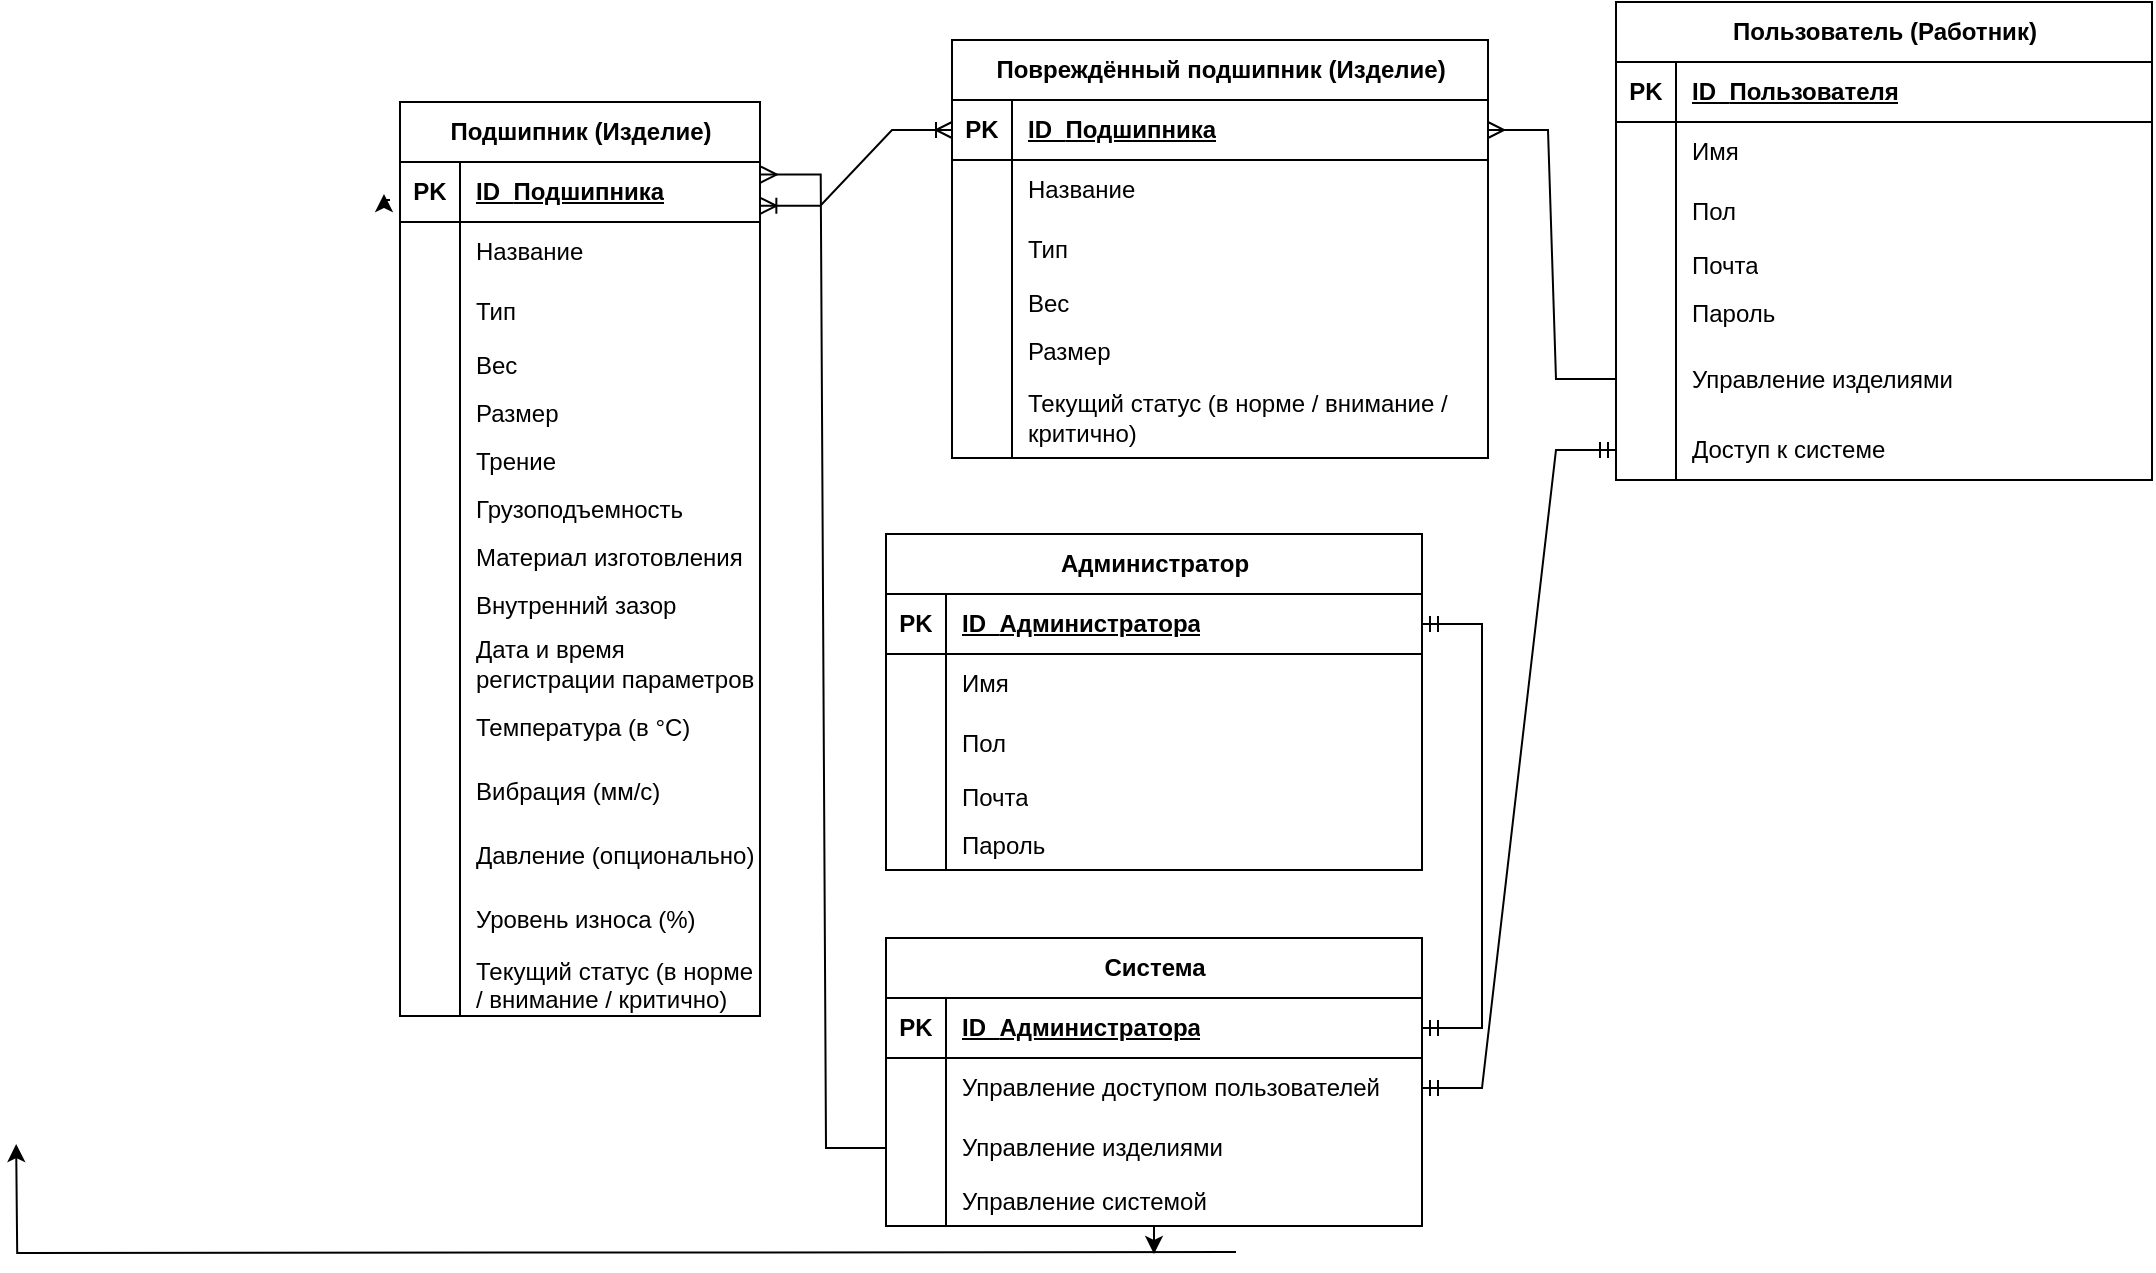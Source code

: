 <mxfile version="27.1.4">
  <diagram name="Страница — 1" id="sjX6we8WSBwKFclhdS3Y">
    <mxGraphModel dx="1782" dy="758" grid="0" gridSize="10" guides="1" tooltips="1" connect="1" arrows="1" fold="1" page="0" pageScale="1" pageWidth="827" pageHeight="1169" background="light-dark(#FFFFFF,#FFFFFF)" math="0" shadow="0">
      <root>
        <mxCell id="0" />
        <mxCell id="1" parent="0" />
        <mxCell id="w76kFxIlt3MSEbVu-9mh-78" value="&lt;span&gt;Подшипник&amp;nbsp;(Изделие)&lt;/span&gt;" style="shape=table;startSize=30;container=1;collapsible=1;childLayout=tableLayout;fixedRows=1;rowLines=0;fontStyle=1;align=center;resizeLast=1;html=1;fillColor=none;fontColor=light-dark(#000000,#000000);labelBorderColor=none;textShadow=0;strokeColor=light-dark(#000000,#000000);swimlaneFillColor=none;strokeWidth=1;swimlaneLine=1;" parent="1" vertex="1">
          <mxGeometry x="-2" y="78" width="180" height="457" as="geometry" />
        </mxCell>
        <mxCell id="w76kFxIlt3MSEbVu-9mh-79" value="" style="shape=tableRow;horizontal=0;startSize=0;swimlaneHead=0;swimlaneBody=0;fillColor=none;collapsible=0;dropTarget=0;points=[[0,0.5],[1,0.5]];portConstraint=eastwest;top=0;left=0;right=0;bottom=1;strokeColor=light-dark(#000000,#000000);" parent="w76kFxIlt3MSEbVu-9mh-78" vertex="1">
          <mxGeometry y="30" width="180" height="30" as="geometry" />
        </mxCell>
        <mxCell id="w76kFxIlt3MSEbVu-9mh-80" value="PK" style="shape=partialRectangle;connectable=0;fillColor=none;top=0;left=0;bottom=0;right=0;fontStyle=1;overflow=hidden;whiteSpace=wrap;html=1;fontColor=light-dark(#000000,#000000);" parent="w76kFxIlt3MSEbVu-9mh-79" vertex="1">
          <mxGeometry width="30" height="30" as="geometry">
            <mxRectangle width="30" height="30" as="alternateBounds" />
          </mxGeometry>
        </mxCell>
        <mxCell id="w76kFxIlt3MSEbVu-9mh-81" value="&lt;font style=&quot;&quot;&gt;&lt;font style=&quot;color: light-dark(rgb(0, 0, 0), rgb(0, 0, 0));&quot;&gt;ID_&lt;/font&gt;&lt;span style=&quot;text-align: center; text-wrap-mode: nowrap;&quot;&gt;&lt;font style=&quot;color: light-dark(rgb(0, 0, 0), rgb(0, 0, 0));&quot;&gt;Подшипника&lt;/font&gt;&lt;/span&gt;&lt;/font&gt;" style="shape=partialRectangle;connectable=0;fillColor=none;top=0;left=0;bottom=0;right=0;align=left;spacingLeft=6;fontStyle=5;overflow=hidden;whiteSpace=wrap;html=1;" parent="w76kFxIlt3MSEbVu-9mh-79" vertex="1">
          <mxGeometry x="30" width="150" height="30" as="geometry">
            <mxRectangle width="150" height="30" as="alternateBounds" />
          </mxGeometry>
        </mxCell>
        <mxCell id="w76kFxIlt3MSEbVu-9mh-82" value="" style="shape=tableRow;horizontal=0;startSize=0;swimlaneHead=0;swimlaneBody=0;fillColor=none;collapsible=0;dropTarget=0;points=[[0,0.5],[1,0.5]];portConstraint=eastwest;top=0;left=0;right=0;bottom=0;" parent="w76kFxIlt3MSEbVu-9mh-78" vertex="1">
          <mxGeometry y="60" width="180" height="30" as="geometry" />
        </mxCell>
        <mxCell id="w76kFxIlt3MSEbVu-9mh-83" value="" style="shape=partialRectangle;connectable=0;fillColor=none;top=0;left=0;bottom=0;right=0;editable=1;overflow=hidden;whiteSpace=wrap;html=1;" parent="w76kFxIlt3MSEbVu-9mh-82" vertex="1">
          <mxGeometry width="30" height="30" as="geometry">
            <mxRectangle width="30" height="30" as="alternateBounds" />
          </mxGeometry>
        </mxCell>
        <mxCell id="w76kFxIlt3MSEbVu-9mh-84" value="&lt;font style=&quot;color: light-dark(rgb(0, 0, 0), rgb(0, 0, 0));&quot;&gt;Название&lt;/font&gt;" style="shape=partialRectangle;connectable=0;fillColor=none;top=0;left=0;bottom=0;right=0;align=left;spacingLeft=6;overflow=hidden;whiteSpace=wrap;html=1;strokeColor=light-dark(#000000,#000000);" parent="w76kFxIlt3MSEbVu-9mh-82" vertex="1">
          <mxGeometry x="30" width="150" height="30" as="geometry">
            <mxRectangle width="150" height="30" as="alternateBounds" />
          </mxGeometry>
        </mxCell>
        <mxCell id="w76kFxIlt3MSEbVu-9mh-85" value="" style="shape=tableRow;horizontal=0;startSize=0;swimlaneHead=0;swimlaneBody=0;fillColor=none;collapsible=0;dropTarget=0;points=[[0,0.5],[1,0.5]];portConstraint=eastwest;top=0;left=0;right=0;bottom=0;" parent="w76kFxIlt3MSEbVu-9mh-78" vertex="1">
          <mxGeometry y="90" width="180" height="30" as="geometry" />
        </mxCell>
        <mxCell id="w76kFxIlt3MSEbVu-9mh-86" value="" style="shape=partialRectangle;connectable=0;fillColor=none;top=0;left=0;bottom=0;right=0;editable=1;overflow=hidden;whiteSpace=wrap;html=1;" parent="w76kFxIlt3MSEbVu-9mh-85" vertex="1">
          <mxGeometry width="30" height="30" as="geometry">
            <mxRectangle width="30" height="30" as="alternateBounds" />
          </mxGeometry>
        </mxCell>
        <mxCell id="w76kFxIlt3MSEbVu-9mh-87" value="&lt;font style=&quot;color: light-dark(rgb(0, 0, 0), rgb(0, 0, 0));&quot;&gt;Тип&lt;/font&gt;" style="shape=partialRectangle;connectable=0;fillColor=none;top=0;left=0;bottom=0;right=0;align=left;spacingLeft=6;overflow=hidden;whiteSpace=wrap;html=1;strokeColor=light-dark(#000000,#000000);" parent="w76kFxIlt3MSEbVu-9mh-85" vertex="1">
          <mxGeometry x="30" width="150" height="30" as="geometry">
            <mxRectangle width="150" height="30" as="alternateBounds" />
          </mxGeometry>
        </mxCell>
        <mxCell id="w76kFxIlt3MSEbVu-9mh-88" value="" style="shape=tableRow;horizontal=0;startSize=0;swimlaneHead=0;swimlaneBody=0;fillColor=none;collapsible=0;dropTarget=0;points=[[0,0.5],[1,0.5]];portConstraint=eastwest;top=0;left=0;right=0;bottom=0;" parent="w76kFxIlt3MSEbVu-9mh-78" vertex="1">
          <mxGeometry y="120" width="180" height="24" as="geometry" />
        </mxCell>
        <mxCell id="w76kFxIlt3MSEbVu-9mh-89" value="" style="shape=partialRectangle;connectable=0;fillColor=none;top=0;left=0;bottom=0;right=0;editable=1;overflow=hidden;whiteSpace=wrap;html=1;" parent="w76kFxIlt3MSEbVu-9mh-88" vertex="1">
          <mxGeometry width="30" height="24" as="geometry">
            <mxRectangle width="30" height="24" as="alternateBounds" />
          </mxGeometry>
        </mxCell>
        <mxCell id="w76kFxIlt3MSEbVu-9mh-90" value="&lt;font style=&quot;color: light-dark(rgb(0, 0, 0), rgb(0, 0, 0));&quot;&gt;Вес&lt;/font&gt;" style="shape=partialRectangle;connectable=0;fillColor=none;top=0;left=0;bottom=0;right=0;align=left;spacingLeft=6;overflow=hidden;whiteSpace=wrap;html=1;strokeColor=light-dark(#000000,#000000);" parent="w76kFxIlt3MSEbVu-9mh-88" vertex="1">
          <mxGeometry x="30" width="150" height="24" as="geometry">
            <mxRectangle width="150" height="24" as="alternateBounds" />
          </mxGeometry>
        </mxCell>
        <mxCell id="w76kFxIlt3MSEbVu-9mh-110" value="" style="shape=tableRow;horizontal=0;startSize=0;swimlaneHead=0;swimlaneBody=0;fillColor=none;collapsible=0;dropTarget=0;points=[[0,0.5],[1,0.5]];portConstraint=eastwest;top=0;left=0;right=0;bottom=0;" parent="w76kFxIlt3MSEbVu-9mh-78" vertex="1">
          <mxGeometry y="144" width="180" height="24" as="geometry" />
        </mxCell>
        <mxCell id="w76kFxIlt3MSEbVu-9mh-111" value="" style="shape=partialRectangle;connectable=0;fillColor=none;top=0;left=0;bottom=0;right=0;editable=1;overflow=hidden;whiteSpace=wrap;html=1;" parent="w76kFxIlt3MSEbVu-9mh-110" vertex="1">
          <mxGeometry width="30" height="24" as="geometry">
            <mxRectangle width="30" height="24" as="alternateBounds" />
          </mxGeometry>
        </mxCell>
        <mxCell id="w76kFxIlt3MSEbVu-9mh-112" value="&lt;font style=&quot;color: light-dark(rgb(0, 0, 0), rgb(0, 0, 0));&quot;&gt;Размер&amp;nbsp;&lt;/font&gt;" style="shape=partialRectangle;connectable=0;fillColor=none;top=0;left=0;bottom=0;right=0;align=left;spacingLeft=6;overflow=hidden;whiteSpace=wrap;html=1;strokeColor=light-dark(#000000,#000000);" parent="w76kFxIlt3MSEbVu-9mh-110" vertex="1">
          <mxGeometry x="30" width="150" height="24" as="geometry">
            <mxRectangle width="150" height="24" as="alternateBounds" />
          </mxGeometry>
        </mxCell>
        <mxCell id="w76kFxIlt3MSEbVu-9mh-113" value="" style="shape=tableRow;horizontal=0;startSize=0;swimlaneHead=0;swimlaneBody=0;fillColor=none;collapsible=0;dropTarget=0;points=[[0,0.5],[1,0.5]];portConstraint=eastwest;top=0;left=0;right=0;bottom=0;" parent="w76kFxIlt3MSEbVu-9mh-78" vertex="1">
          <mxGeometry y="168" width="180" height="24" as="geometry" />
        </mxCell>
        <mxCell id="w76kFxIlt3MSEbVu-9mh-114" value="" style="shape=partialRectangle;connectable=0;fillColor=none;top=0;left=0;bottom=0;right=0;editable=1;overflow=hidden;whiteSpace=wrap;html=1;" parent="w76kFxIlt3MSEbVu-9mh-113" vertex="1">
          <mxGeometry width="30" height="24" as="geometry">
            <mxRectangle width="30" height="24" as="alternateBounds" />
          </mxGeometry>
        </mxCell>
        <mxCell id="w76kFxIlt3MSEbVu-9mh-115" value="&lt;font style=&quot;color: light-dark(rgb(0, 0, 0), rgb(0, 0, 0));&quot;&gt;Трение&lt;/font&gt;" style="shape=partialRectangle;connectable=0;fillColor=none;top=0;left=0;bottom=0;right=0;align=left;spacingLeft=6;overflow=hidden;whiteSpace=wrap;html=1;strokeColor=light-dark(#000000,#000000);" parent="w76kFxIlt3MSEbVu-9mh-113" vertex="1">
          <mxGeometry x="30" width="150" height="24" as="geometry">
            <mxRectangle width="150" height="24" as="alternateBounds" />
          </mxGeometry>
        </mxCell>
        <mxCell id="w76kFxIlt3MSEbVu-9mh-116" value="" style="shape=tableRow;horizontal=0;startSize=0;swimlaneHead=0;swimlaneBody=0;fillColor=none;collapsible=0;dropTarget=0;points=[[0,0.5],[1,0.5]];portConstraint=eastwest;top=0;left=0;right=0;bottom=0;" parent="w76kFxIlt3MSEbVu-9mh-78" vertex="1">
          <mxGeometry y="192" width="180" height="24" as="geometry" />
        </mxCell>
        <mxCell id="w76kFxIlt3MSEbVu-9mh-117" value="" style="shape=partialRectangle;connectable=0;fillColor=none;top=0;left=0;bottom=0;right=0;editable=1;overflow=hidden;whiteSpace=wrap;html=1;" parent="w76kFxIlt3MSEbVu-9mh-116" vertex="1">
          <mxGeometry width="30" height="24" as="geometry">
            <mxRectangle width="30" height="24" as="alternateBounds" />
          </mxGeometry>
        </mxCell>
        <mxCell id="w76kFxIlt3MSEbVu-9mh-118" value="&lt;font style=&quot;color: light-dark(rgb(0, 0, 0), rgb(0, 0, 0));&quot;&gt;Грузоподъемность&lt;/font&gt;" style="shape=partialRectangle;connectable=0;fillColor=none;top=0;left=0;bottom=0;right=0;align=left;spacingLeft=6;overflow=hidden;whiteSpace=wrap;html=1;strokeColor=light-dark(#000000,#000000);" parent="w76kFxIlt3MSEbVu-9mh-116" vertex="1">
          <mxGeometry x="30" width="150" height="24" as="geometry">
            <mxRectangle width="150" height="24" as="alternateBounds" />
          </mxGeometry>
        </mxCell>
        <mxCell id="w76kFxIlt3MSEbVu-9mh-119" value="" style="shape=tableRow;horizontal=0;startSize=0;swimlaneHead=0;swimlaneBody=0;fillColor=none;collapsible=0;dropTarget=0;points=[[0,0.5],[1,0.5]];portConstraint=eastwest;top=0;left=0;right=0;bottom=0;" parent="w76kFxIlt3MSEbVu-9mh-78" vertex="1">
          <mxGeometry y="216" width="180" height="24" as="geometry" />
        </mxCell>
        <mxCell id="w76kFxIlt3MSEbVu-9mh-120" value="" style="shape=partialRectangle;connectable=0;fillColor=none;top=0;left=0;bottom=0;right=0;editable=1;overflow=hidden;whiteSpace=wrap;html=1;" parent="w76kFxIlt3MSEbVu-9mh-119" vertex="1">
          <mxGeometry width="30" height="24" as="geometry">
            <mxRectangle width="30" height="24" as="alternateBounds" />
          </mxGeometry>
        </mxCell>
        <mxCell id="w76kFxIlt3MSEbVu-9mh-121" value="&lt;font style=&quot;color: light-dark(rgb(0, 0, 0), rgb(0, 0, 0));&quot;&gt;Материал изготовления&lt;/font&gt;" style="shape=partialRectangle;connectable=0;fillColor=none;top=0;left=0;bottom=0;right=0;align=left;spacingLeft=6;overflow=hidden;whiteSpace=wrap;html=1;strokeColor=light-dark(#000000,#000000);" parent="w76kFxIlt3MSEbVu-9mh-119" vertex="1">
          <mxGeometry x="30" width="150" height="24" as="geometry">
            <mxRectangle width="150" height="24" as="alternateBounds" />
          </mxGeometry>
        </mxCell>
        <mxCell id="w76kFxIlt3MSEbVu-9mh-122" value="" style="shape=tableRow;horizontal=0;startSize=0;swimlaneHead=0;swimlaneBody=0;fillColor=none;collapsible=0;dropTarget=0;points=[[0,0.5],[1,0.5]];portConstraint=eastwest;top=0;left=0;right=0;bottom=0;" parent="w76kFxIlt3MSEbVu-9mh-78" vertex="1">
          <mxGeometry y="240" width="180" height="24" as="geometry" />
        </mxCell>
        <mxCell id="w76kFxIlt3MSEbVu-9mh-123" value="" style="shape=partialRectangle;connectable=0;fillColor=none;top=0;left=0;bottom=0;right=0;editable=1;overflow=hidden;whiteSpace=wrap;html=1;" parent="w76kFxIlt3MSEbVu-9mh-122" vertex="1">
          <mxGeometry width="30" height="24" as="geometry">
            <mxRectangle width="30" height="24" as="alternateBounds" />
          </mxGeometry>
        </mxCell>
        <mxCell id="w76kFxIlt3MSEbVu-9mh-124" value="&lt;font style=&quot;color: light-dark(rgb(0, 0, 0), rgb(0, 0, 0));&quot;&gt;Внутренний зазор&lt;/font&gt;" style="shape=partialRectangle;connectable=0;fillColor=none;top=0;left=0;bottom=0;right=0;align=left;spacingLeft=6;overflow=hidden;whiteSpace=wrap;html=1;strokeColor=light-dark(#000000,#000000);" parent="w76kFxIlt3MSEbVu-9mh-122" vertex="1">
          <mxGeometry x="30" width="150" height="24" as="geometry">
            <mxRectangle width="150" height="24" as="alternateBounds" />
          </mxGeometry>
        </mxCell>
        <mxCell id="w76kFxIlt3MSEbVu-9mh-153" value="" style="shape=tableRow;horizontal=0;startSize=0;swimlaneHead=0;swimlaneBody=0;fillColor=none;collapsible=0;dropTarget=0;points=[[0,0.5],[1,0.5]];portConstraint=eastwest;top=0;left=0;right=0;bottom=0;" parent="w76kFxIlt3MSEbVu-9mh-78" vertex="1">
          <mxGeometry y="264" width="180" height="33" as="geometry" />
        </mxCell>
        <mxCell id="w76kFxIlt3MSEbVu-9mh-154" value="" style="shape=partialRectangle;connectable=0;fillColor=none;top=0;left=0;bottom=0;right=0;editable=1;overflow=hidden;whiteSpace=wrap;html=1;" parent="w76kFxIlt3MSEbVu-9mh-153" vertex="1">
          <mxGeometry width="30" height="33" as="geometry">
            <mxRectangle width="30" height="33" as="alternateBounds" />
          </mxGeometry>
        </mxCell>
        <mxCell id="w76kFxIlt3MSEbVu-9mh-155" value="&lt;font style=&quot;color: light-dark(rgb(0, 0, 0), rgb(0, 0, 0));&quot;&gt;Дата и время регистрации параметров&lt;/font&gt;" style="shape=partialRectangle;connectable=0;fillColor=none;top=0;left=0;bottom=0;right=0;align=left;spacingLeft=6;overflow=hidden;whiteSpace=wrap;html=1;strokeColor=light-dark(#000000,#000000);" parent="w76kFxIlt3MSEbVu-9mh-153" vertex="1">
          <mxGeometry x="30" width="150" height="33" as="geometry">
            <mxRectangle width="150" height="33" as="alternateBounds" />
          </mxGeometry>
        </mxCell>
        <mxCell id="w76kFxIlt3MSEbVu-9mh-165" value="" style="shape=tableRow;horizontal=0;startSize=0;swimlaneHead=0;swimlaneBody=0;fillColor=none;collapsible=0;dropTarget=0;points=[[0,0.5],[1,0.5]];portConstraint=eastwest;top=0;left=0;right=0;bottom=0;" parent="w76kFxIlt3MSEbVu-9mh-78" vertex="1">
          <mxGeometry y="297" width="180" height="32" as="geometry" />
        </mxCell>
        <mxCell id="w76kFxIlt3MSEbVu-9mh-166" value="" style="shape=partialRectangle;connectable=0;fillColor=none;top=0;left=0;bottom=0;right=0;editable=1;overflow=hidden;whiteSpace=wrap;html=1;" parent="w76kFxIlt3MSEbVu-9mh-165" vertex="1">
          <mxGeometry width="30" height="32" as="geometry">
            <mxRectangle width="30" height="32" as="alternateBounds" />
          </mxGeometry>
        </mxCell>
        <mxCell id="w76kFxIlt3MSEbVu-9mh-167" value="&lt;font style=&quot;color: light-dark(rgb(0, 0, 0), rgb(0, 0, 0));&quot;&gt;Температура (в °C)&lt;/font&gt;" style="shape=partialRectangle;connectable=0;fillColor=none;top=0;left=0;bottom=0;right=0;align=left;spacingLeft=6;overflow=hidden;whiteSpace=wrap;html=1;strokeColor=light-dark(#000000,#000000);" parent="w76kFxIlt3MSEbVu-9mh-165" vertex="1">
          <mxGeometry x="30" width="150" height="32" as="geometry">
            <mxRectangle width="150" height="32" as="alternateBounds" />
          </mxGeometry>
        </mxCell>
        <mxCell id="w76kFxIlt3MSEbVu-9mh-202" value="" style="shape=tableRow;horizontal=0;startSize=0;swimlaneHead=0;swimlaneBody=0;fillColor=none;collapsible=0;dropTarget=0;points=[[0,0.5],[1,0.5]];portConstraint=eastwest;top=0;left=0;right=0;bottom=0;" parent="w76kFxIlt3MSEbVu-9mh-78" vertex="1">
          <mxGeometry y="329" width="180" height="32" as="geometry" />
        </mxCell>
        <mxCell id="w76kFxIlt3MSEbVu-9mh-203" value="" style="shape=partialRectangle;connectable=0;fillColor=none;top=0;left=0;bottom=0;right=0;editable=1;overflow=hidden;whiteSpace=wrap;html=1;" parent="w76kFxIlt3MSEbVu-9mh-202" vertex="1">
          <mxGeometry width="30" height="32" as="geometry">
            <mxRectangle width="30" height="32" as="alternateBounds" />
          </mxGeometry>
        </mxCell>
        <mxCell id="w76kFxIlt3MSEbVu-9mh-204" value="&lt;font style=&quot;color: light-dark(rgb(0, 0, 0), rgb(0, 0, 0));&quot;&gt;Вибрация (мм/с)&lt;/font&gt;" style="shape=partialRectangle;connectable=0;fillColor=none;top=0;left=0;bottom=0;right=0;align=left;spacingLeft=6;overflow=hidden;whiteSpace=wrap;html=1;strokeColor=light-dark(#000000,#000000);" parent="w76kFxIlt3MSEbVu-9mh-202" vertex="1">
          <mxGeometry x="30" width="150" height="32" as="geometry">
            <mxRectangle width="150" height="32" as="alternateBounds" />
          </mxGeometry>
        </mxCell>
        <mxCell id="w76kFxIlt3MSEbVu-9mh-205" value="" style="shape=tableRow;horizontal=0;startSize=0;swimlaneHead=0;swimlaneBody=0;fillColor=none;collapsible=0;dropTarget=0;points=[[0,0.5],[1,0.5]];portConstraint=eastwest;top=0;left=0;right=0;bottom=0;" parent="w76kFxIlt3MSEbVu-9mh-78" vertex="1">
          <mxGeometry y="361" width="180" height="32" as="geometry" />
        </mxCell>
        <mxCell id="w76kFxIlt3MSEbVu-9mh-206" value="" style="shape=partialRectangle;connectable=0;fillColor=none;top=0;left=0;bottom=0;right=0;editable=1;overflow=hidden;whiteSpace=wrap;html=1;" parent="w76kFxIlt3MSEbVu-9mh-205" vertex="1">
          <mxGeometry width="30" height="32" as="geometry">
            <mxRectangle width="30" height="32" as="alternateBounds" />
          </mxGeometry>
        </mxCell>
        <mxCell id="w76kFxIlt3MSEbVu-9mh-207" value="&lt;font style=&quot;color: light-dark(rgb(0, 0, 0), rgb(0, 0, 0));&quot;&gt;Давление (опционально)&lt;/font&gt;" style="shape=partialRectangle;connectable=0;fillColor=none;top=0;left=0;bottom=0;right=0;align=left;spacingLeft=6;overflow=hidden;whiteSpace=wrap;html=1;strokeColor=light-dark(#000000,#000000);" parent="w76kFxIlt3MSEbVu-9mh-205" vertex="1">
          <mxGeometry x="30" width="150" height="32" as="geometry">
            <mxRectangle width="150" height="32" as="alternateBounds" />
          </mxGeometry>
        </mxCell>
        <mxCell id="w76kFxIlt3MSEbVu-9mh-248" value="" style="shape=tableRow;horizontal=0;startSize=0;swimlaneHead=0;swimlaneBody=0;fillColor=none;collapsible=0;dropTarget=0;points=[[0,0.5],[1,0.5]];portConstraint=eastwest;top=0;left=0;right=0;bottom=0;" parent="w76kFxIlt3MSEbVu-9mh-78" vertex="1">
          <mxGeometry y="393" width="180" height="32" as="geometry" />
        </mxCell>
        <mxCell id="w76kFxIlt3MSEbVu-9mh-249" value="" style="shape=partialRectangle;connectable=0;fillColor=none;top=0;left=0;bottom=0;right=0;editable=1;overflow=hidden;whiteSpace=wrap;html=1;" parent="w76kFxIlt3MSEbVu-9mh-248" vertex="1">
          <mxGeometry width="30" height="32" as="geometry">
            <mxRectangle width="30" height="32" as="alternateBounds" />
          </mxGeometry>
        </mxCell>
        <mxCell id="w76kFxIlt3MSEbVu-9mh-250" value="&lt;font style=&quot;color: light-dark(rgb(0, 0, 0), rgb(0, 0, 0));&quot;&gt;Уровень износа (%)&lt;/font&gt;" style="shape=partialRectangle;connectable=0;fillColor=none;top=0;left=0;bottom=0;right=0;align=left;spacingLeft=6;overflow=hidden;whiteSpace=wrap;html=1;strokeColor=light-dark(#000000,#000000);" parent="w76kFxIlt3MSEbVu-9mh-248" vertex="1">
          <mxGeometry x="30" width="150" height="32" as="geometry">
            <mxRectangle width="150" height="32" as="alternateBounds" />
          </mxGeometry>
        </mxCell>
        <mxCell id="w76kFxIlt3MSEbVu-9mh-251" value="" style="shape=tableRow;horizontal=0;startSize=0;swimlaneHead=0;swimlaneBody=0;fillColor=none;collapsible=0;dropTarget=0;points=[[0,0.5],[1,0.5]];portConstraint=eastwest;top=0;left=0;right=0;bottom=0;" parent="w76kFxIlt3MSEbVu-9mh-78" vertex="1">
          <mxGeometry y="425" width="180" height="32" as="geometry" />
        </mxCell>
        <mxCell id="w76kFxIlt3MSEbVu-9mh-252" value="" style="shape=partialRectangle;connectable=0;fillColor=none;top=0;left=0;bottom=0;right=0;editable=1;overflow=hidden;whiteSpace=wrap;html=1;" parent="w76kFxIlt3MSEbVu-9mh-251" vertex="1">
          <mxGeometry width="30" height="32" as="geometry">
            <mxRectangle width="30" height="32" as="alternateBounds" />
          </mxGeometry>
        </mxCell>
        <mxCell id="w76kFxIlt3MSEbVu-9mh-253" value="&lt;font style=&quot;color: light-dark(rgb(0, 0, 0), rgb(0, 0, 0));&quot;&gt;Текущий статус (в норме / внимание / критично)&lt;/font&gt;" style="shape=partialRectangle;connectable=0;fillColor=none;top=0;left=0;bottom=0;right=0;align=left;spacingLeft=6;overflow=hidden;whiteSpace=wrap;html=1;strokeColor=light-dark(#000000,#000000);" parent="w76kFxIlt3MSEbVu-9mh-251" vertex="1">
          <mxGeometry x="30" width="150" height="32" as="geometry">
            <mxRectangle width="150" height="32" as="alternateBounds" />
          </mxGeometry>
        </mxCell>
        <mxCell id="w76kFxIlt3MSEbVu-9mh-125" value="&lt;span&gt;Повреждённый подшипник&amp;nbsp;(Изделие)&lt;/span&gt;" style="shape=table;startSize=30;container=1;collapsible=1;childLayout=tableLayout;fixedRows=1;rowLines=0;fontStyle=1;align=center;resizeLast=1;html=1;fillColor=none;fontColor=light-dark(#000000,#000000);labelBorderColor=none;textShadow=0;strokeColor=light-dark(#000000,#000000);swimlaneFillColor=none;" parent="1" vertex="1">
          <mxGeometry x="274" y="47" width="268" height="209" as="geometry" />
        </mxCell>
        <mxCell id="w76kFxIlt3MSEbVu-9mh-126" value="" style="shape=tableRow;horizontal=0;startSize=0;swimlaneHead=0;swimlaneBody=0;fillColor=none;collapsible=0;dropTarget=0;points=[[0,0.5],[1,0.5]];portConstraint=eastwest;top=0;left=0;right=0;bottom=1;strokeColor=light-dark(#000000,#000000);" parent="w76kFxIlt3MSEbVu-9mh-125" vertex="1">
          <mxGeometry y="30" width="268" height="30" as="geometry" />
        </mxCell>
        <mxCell id="w76kFxIlt3MSEbVu-9mh-127" value="PK" style="shape=partialRectangle;connectable=0;fillColor=none;top=0;left=0;bottom=0;right=0;fontStyle=1;overflow=hidden;whiteSpace=wrap;html=1;fontColor=light-dark(#000000,#000000);" parent="w76kFxIlt3MSEbVu-9mh-126" vertex="1">
          <mxGeometry width="30" height="30" as="geometry">
            <mxRectangle width="30" height="30" as="alternateBounds" />
          </mxGeometry>
        </mxCell>
        <mxCell id="w76kFxIlt3MSEbVu-9mh-128" value="&lt;font style=&quot;&quot;&gt;&lt;font style=&quot;color: light-dark(rgb(0, 0, 0), rgb(0, 0, 0));&quot;&gt;ID_&lt;/font&gt;&lt;span style=&quot;text-align: center; text-wrap-mode: nowrap;&quot;&gt;&lt;font style=&quot;color: light-dark(rgb(0, 0, 0), rgb(0, 0, 0));&quot;&gt;Подшипника&lt;/font&gt;&lt;/span&gt;&lt;/font&gt;" style="shape=partialRectangle;connectable=0;fillColor=none;top=0;left=0;bottom=0;right=0;align=left;spacingLeft=6;fontStyle=5;overflow=hidden;whiteSpace=wrap;html=1;" parent="w76kFxIlt3MSEbVu-9mh-126" vertex="1">
          <mxGeometry x="30" width="238" height="30" as="geometry">
            <mxRectangle width="238" height="30" as="alternateBounds" />
          </mxGeometry>
        </mxCell>
        <mxCell id="w76kFxIlt3MSEbVu-9mh-129" value="" style="shape=tableRow;horizontal=0;startSize=0;swimlaneHead=0;swimlaneBody=0;fillColor=none;collapsible=0;dropTarget=0;points=[[0,0.5],[1,0.5]];portConstraint=eastwest;top=0;left=0;right=0;bottom=0;" parent="w76kFxIlt3MSEbVu-9mh-125" vertex="1">
          <mxGeometry y="60" width="268" height="30" as="geometry" />
        </mxCell>
        <mxCell id="w76kFxIlt3MSEbVu-9mh-130" value="" style="shape=partialRectangle;connectable=0;fillColor=none;top=0;left=0;bottom=0;right=0;editable=1;overflow=hidden;whiteSpace=wrap;html=1;" parent="w76kFxIlt3MSEbVu-9mh-129" vertex="1">
          <mxGeometry width="30" height="30" as="geometry">
            <mxRectangle width="30" height="30" as="alternateBounds" />
          </mxGeometry>
        </mxCell>
        <mxCell id="w76kFxIlt3MSEbVu-9mh-131" value="&lt;font style=&quot;color: light-dark(rgb(0, 0, 0), rgb(0, 0, 0));&quot;&gt;Название&lt;/font&gt;" style="shape=partialRectangle;connectable=0;fillColor=none;top=0;left=0;bottom=0;right=0;align=left;spacingLeft=6;overflow=hidden;whiteSpace=wrap;html=1;strokeColor=light-dark(#000000,#000000);" parent="w76kFxIlt3MSEbVu-9mh-129" vertex="1">
          <mxGeometry x="30" width="238" height="30" as="geometry">
            <mxRectangle width="238" height="30" as="alternateBounds" />
          </mxGeometry>
        </mxCell>
        <mxCell id="w76kFxIlt3MSEbVu-9mh-132" value="" style="shape=tableRow;horizontal=0;startSize=0;swimlaneHead=0;swimlaneBody=0;fillColor=none;collapsible=0;dropTarget=0;points=[[0,0.5],[1,0.5]];portConstraint=eastwest;top=0;left=0;right=0;bottom=0;" parent="w76kFxIlt3MSEbVu-9mh-125" vertex="1">
          <mxGeometry y="90" width="268" height="30" as="geometry" />
        </mxCell>
        <mxCell id="w76kFxIlt3MSEbVu-9mh-133" value="" style="shape=partialRectangle;connectable=0;fillColor=none;top=0;left=0;bottom=0;right=0;editable=1;overflow=hidden;whiteSpace=wrap;html=1;" parent="w76kFxIlt3MSEbVu-9mh-132" vertex="1">
          <mxGeometry width="30" height="30" as="geometry">
            <mxRectangle width="30" height="30" as="alternateBounds" />
          </mxGeometry>
        </mxCell>
        <mxCell id="w76kFxIlt3MSEbVu-9mh-134" value="&lt;font style=&quot;color: light-dark(rgb(0, 0, 0), rgb(0, 0, 0));&quot;&gt;Тип&lt;/font&gt;" style="shape=partialRectangle;connectable=0;fillColor=none;top=0;left=0;bottom=0;right=0;align=left;spacingLeft=6;overflow=hidden;whiteSpace=wrap;html=1;strokeColor=light-dark(#000000,#000000);" parent="w76kFxIlt3MSEbVu-9mh-132" vertex="1">
          <mxGeometry x="30" width="238" height="30" as="geometry">
            <mxRectangle width="238" height="30" as="alternateBounds" />
          </mxGeometry>
        </mxCell>
        <mxCell id="w76kFxIlt3MSEbVu-9mh-135" value="" style="shape=tableRow;horizontal=0;startSize=0;swimlaneHead=0;swimlaneBody=0;fillColor=none;collapsible=0;dropTarget=0;points=[[0,0.5],[1,0.5]];portConstraint=eastwest;top=0;left=0;right=0;bottom=0;" parent="w76kFxIlt3MSEbVu-9mh-125" vertex="1">
          <mxGeometry y="120" width="268" height="24" as="geometry" />
        </mxCell>
        <mxCell id="w76kFxIlt3MSEbVu-9mh-136" value="" style="shape=partialRectangle;connectable=0;fillColor=none;top=0;left=0;bottom=0;right=0;editable=1;overflow=hidden;whiteSpace=wrap;html=1;" parent="w76kFxIlt3MSEbVu-9mh-135" vertex="1">
          <mxGeometry width="30" height="24" as="geometry">
            <mxRectangle width="30" height="24" as="alternateBounds" />
          </mxGeometry>
        </mxCell>
        <mxCell id="w76kFxIlt3MSEbVu-9mh-137" value="&lt;font style=&quot;color: light-dark(rgb(0, 0, 0), rgb(0, 0, 0));&quot;&gt;Вес&lt;/font&gt;" style="shape=partialRectangle;connectable=0;fillColor=none;top=0;left=0;bottom=0;right=0;align=left;spacingLeft=6;overflow=hidden;whiteSpace=wrap;html=1;strokeColor=light-dark(#000000,#000000);" parent="w76kFxIlt3MSEbVu-9mh-135" vertex="1">
          <mxGeometry x="30" width="238" height="24" as="geometry">
            <mxRectangle width="238" height="24" as="alternateBounds" />
          </mxGeometry>
        </mxCell>
        <mxCell id="w76kFxIlt3MSEbVu-9mh-138" value="" style="shape=tableRow;horizontal=0;startSize=0;swimlaneHead=0;swimlaneBody=0;fillColor=none;collapsible=0;dropTarget=0;points=[[0,0.5],[1,0.5]];portConstraint=eastwest;top=0;left=0;right=0;bottom=0;" parent="w76kFxIlt3MSEbVu-9mh-125" vertex="1">
          <mxGeometry y="144" width="268" height="24" as="geometry" />
        </mxCell>
        <mxCell id="w76kFxIlt3MSEbVu-9mh-139" value="" style="shape=partialRectangle;connectable=0;fillColor=none;top=0;left=0;bottom=0;right=0;editable=1;overflow=hidden;whiteSpace=wrap;html=1;" parent="w76kFxIlt3MSEbVu-9mh-138" vertex="1">
          <mxGeometry width="30" height="24" as="geometry">
            <mxRectangle width="30" height="24" as="alternateBounds" />
          </mxGeometry>
        </mxCell>
        <mxCell id="w76kFxIlt3MSEbVu-9mh-140" value="&lt;font style=&quot;color: light-dark(rgb(0, 0, 0), rgb(0, 0, 0));&quot;&gt;Размер&amp;nbsp;&lt;/font&gt;" style="shape=partialRectangle;connectable=0;fillColor=none;top=0;left=0;bottom=0;right=0;align=left;spacingLeft=6;overflow=hidden;whiteSpace=wrap;html=1;strokeColor=light-dark(#000000,#000000);" parent="w76kFxIlt3MSEbVu-9mh-138" vertex="1">
          <mxGeometry x="30" width="238" height="24" as="geometry">
            <mxRectangle width="238" height="24" as="alternateBounds" />
          </mxGeometry>
        </mxCell>
        <mxCell id="w76kFxIlt3MSEbVu-9mh-141" value="" style="shape=tableRow;horizontal=0;startSize=0;swimlaneHead=0;swimlaneBody=0;fillColor=none;collapsible=0;dropTarget=0;points=[[0,0.5],[1,0.5]];portConstraint=eastwest;top=0;left=0;right=0;bottom=0;strokeColor=light-dark(#000000,#000000);" parent="w76kFxIlt3MSEbVu-9mh-125" vertex="1">
          <mxGeometry y="168" width="268" height="41" as="geometry" />
        </mxCell>
        <mxCell id="w76kFxIlt3MSEbVu-9mh-142" value="" style="shape=partialRectangle;connectable=0;fillColor=none;top=0;left=0;bottom=0;right=0;editable=1;overflow=hidden;whiteSpace=wrap;html=1;" parent="w76kFxIlt3MSEbVu-9mh-141" vertex="1">
          <mxGeometry width="30" height="41" as="geometry">
            <mxRectangle width="30" height="41" as="alternateBounds" />
          </mxGeometry>
        </mxCell>
        <mxCell id="w76kFxIlt3MSEbVu-9mh-143" value="&lt;span&gt;&lt;font style=&quot;color: light-dark(rgb(0, 0, 0), rgb(0, 0, 0));&quot;&gt;Текущий статус (в норме / внимание / критично)&lt;/font&gt;&lt;/span&gt;" style="shape=partialRectangle;connectable=0;fillColor=none;top=0;left=0;bottom=0;right=0;align=left;spacingLeft=6;overflow=hidden;whiteSpace=wrap;html=1;strokeColor=light-dark(#000000,#000000);" parent="w76kFxIlt3MSEbVu-9mh-141" vertex="1">
          <mxGeometry x="30" width="238" height="41" as="geometry">
            <mxRectangle width="238" height="41" as="alternateBounds" />
          </mxGeometry>
        </mxCell>
        <mxCell id="sMY4QTTRwCRsrDG5eZQJ-2" value="" style="edgeStyle=entityRelationEdgeStyle;fontSize=12;html=1;endArrow=ERoneToMany;startArrow=ERoneToMany;rounded=0;fontColor=light-dark(#000000,#000000);exitX=1.001;exitY=0.73;exitDx=0;exitDy=0;strokeColor=light-dark(#000000,#000000);exitPerimeter=0;" edge="1" parent="1" source="w76kFxIlt3MSEbVu-9mh-79" target="w76kFxIlt3MSEbVu-9mh-126">
          <mxGeometry width="100" height="100" relative="1" as="geometry">
            <mxPoint x="230" y="356" as="sourcePoint" />
            <mxPoint x="330" y="256" as="targetPoint" />
          </mxGeometry>
        </mxCell>
        <mxCell id="sMY4QTTRwCRsrDG5eZQJ-23" style="edgeStyle=orthogonalEdgeStyle;rounded=0;orthogonalLoop=1;jettySize=auto;html=1;" edge="1" parent="1">
          <mxGeometry relative="1" as="geometry">
            <mxPoint x="416" y="653" as="sourcePoint" />
            <mxPoint x="-193.923" y="599" as="targetPoint" />
          </mxGeometry>
        </mxCell>
        <mxCell id="sMY4QTTRwCRsrDG5eZQJ-25" style="edgeStyle=orthogonalEdgeStyle;rounded=0;orthogonalLoop=1;jettySize=auto;html=1;" edge="1" parent="1">
          <mxGeometry relative="1" as="geometry">
            <mxPoint x="-10" y="124" as="targetPoint" />
            <mxPoint x="-7" y="127" as="sourcePoint" />
          </mxGeometry>
        </mxCell>
        <mxCell id="sMY4QTTRwCRsrDG5eZQJ-30" value="" style="edgeStyle=entityRelationEdgeStyle;fontSize=12;html=1;endArrow=ERmany;rounded=0;strokeColor=light-dark(#000000,#000000);exitX=0;exitY=0.5;exitDx=0;exitDy=0;entryX=1.002;entryY=0.21;entryDx=0;entryDy=0;entryPerimeter=0;" edge="1" parent="1" source="sMY4QTTRwCRsrDG5eZQJ-158" target="w76kFxIlt3MSEbVu-9mh-79">
          <mxGeometry width="100" height="100" relative="1" as="geometry">
            <mxPoint x="-60" y="435.0" as="sourcePoint" />
            <mxPoint x="-38" y="286" as="targetPoint" />
          </mxGeometry>
        </mxCell>
        <mxCell id="sMY4QTTRwCRsrDG5eZQJ-31" value="&lt;span&gt;Пользователь (Работник)&lt;/span&gt;" style="shape=table;startSize=30;container=1;collapsible=1;childLayout=tableLayout;fixedRows=1;rowLines=0;fontStyle=1;align=center;resizeLast=1;html=1;fillColor=none;fontColor=light-dark(#000000,#000000);labelBorderColor=none;textShadow=0;strokeColor=light-dark(#000000,#000000);swimlaneFillColor=none;" vertex="1" parent="1">
          <mxGeometry x="606" y="28" width="268" height="239" as="geometry" />
        </mxCell>
        <mxCell id="sMY4QTTRwCRsrDG5eZQJ-32" value="" style="shape=tableRow;horizontal=0;startSize=0;swimlaneHead=0;swimlaneBody=0;fillColor=none;collapsible=0;dropTarget=0;points=[[0,0.5],[1,0.5]];portConstraint=eastwest;top=0;left=0;right=0;bottom=1;strokeColor=light-dark(#000000,#000000);" vertex="1" parent="sMY4QTTRwCRsrDG5eZQJ-31">
          <mxGeometry y="30" width="268" height="30" as="geometry" />
        </mxCell>
        <mxCell id="sMY4QTTRwCRsrDG5eZQJ-33" value="PK" style="shape=partialRectangle;connectable=0;fillColor=none;top=0;left=0;bottom=0;right=0;fontStyle=1;overflow=hidden;whiteSpace=wrap;html=1;fontColor=light-dark(#000000,#000000);" vertex="1" parent="sMY4QTTRwCRsrDG5eZQJ-32">
          <mxGeometry width="30" height="30" as="geometry">
            <mxRectangle width="30" height="30" as="alternateBounds" />
          </mxGeometry>
        </mxCell>
        <mxCell id="sMY4QTTRwCRsrDG5eZQJ-34" value="&lt;div style=&quot;text-align: center;&quot;&gt;&lt;span style=&quot;color: light-dark(rgb(0, 0, 0), rgb(0, 0, 0)); background-color: transparent;&quot;&gt;ID_&lt;span style=&quot;text-wrap-mode: nowrap;&quot;&gt;Пользователя&lt;/span&gt;&lt;/span&gt;&lt;/div&gt;" style="shape=partialRectangle;connectable=0;fillColor=none;top=0;left=0;bottom=0;right=0;align=left;spacingLeft=6;fontStyle=5;overflow=hidden;whiteSpace=wrap;html=1;" vertex="1" parent="sMY4QTTRwCRsrDG5eZQJ-32">
          <mxGeometry x="30" width="238" height="30" as="geometry">
            <mxRectangle width="238" height="30" as="alternateBounds" />
          </mxGeometry>
        </mxCell>
        <mxCell id="sMY4QTTRwCRsrDG5eZQJ-35" value="" style="shape=tableRow;horizontal=0;startSize=0;swimlaneHead=0;swimlaneBody=0;fillColor=none;collapsible=0;dropTarget=0;points=[[0,0.5],[1,0.5]];portConstraint=eastwest;top=0;left=0;right=0;bottom=0;" vertex="1" parent="sMY4QTTRwCRsrDG5eZQJ-31">
          <mxGeometry y="60" width="268" height="30" as="geometry" />
        </mxCell>
        <mxCell id="sMY4QTTRwCRsrDG5eZQJ-36" value="" style="shape=partialRectangle;connectable=0;fillColor=none;top=0;left=0;bottom=0;right=0;editable=1;overflow=hidden;whiteSpace=wrap;html=1;" vertex="1" parent="sMY4QTTRwCRsrDG5eZQJ-35">
          <mxGeometry width="30" height="30" as="geometry">
            <mxRectangle width="30" height="30" as="alternateBounds" />
          </mxGeometry>
        </mxCell>
        <mxCell id="sMY4QTTRwCRsrDG5eZQJ-37" value="&lt;font style=&quot;color: light-dark(rgb(0, 0, 0), rgb(0, 0, 0));&quot;&gt;Имя&lt;/font&gt;" style="shape=partialRectangle;connectable=0;fillColor=none;top=0;left=0;bottom=0;right=0;align=left;spacingLeft=6;overflow=hidden;whiteSpace=wrap;html=1;strokeColor=light-dark(#000000,#000000);" vertex="1" parent="sMY4QTTRwCRsrDG5eZQJ-35">
          <mxGeometry x="30" width="238" height="30" as="geometry">
            <mxRectangle width="238" height="30" as="alternateBounds" />
          </mxGeometry>
        </mxCell>
        <mxCell id="sMY4QTTRwCRsrDG5eZQJ-38" value="" style="shape=tableRow;horizontal=0;startSize=0;swimlaneHead=0;swimlaneBody=0;fillColor=none;collapsible=0;dropTarget=0;points=[[0,0.5],[1,0.5]];portConstraint=eastwest;top=0;left=0;right=0;bottom=0;" vertex="1" parent="sMY4QTTRwCRsrDG5eZQJ-31">
          <mxGeometry y="90" width="268" height="30" as="geometry" />
        </mxCell>
        <mxCell id="sMY4QTTRwCRsrDG5eZQJ-39" value="" style="shape=partialRectangle;connectable=0;fillColor=none;top=0;left=0;bottom=0;right=0;editable=1;overflow=hidden;whiteSpace=wrap;html=1;" vertex="1" parent="sMY4QTTRwCRsrDG5eZQJ-38">
          <mxGeometry width="30" height="30" as="geometry">
            <mxRectangle width="30" height="30" as="alternateBounds" />
          </mxGeometry>
        </mxCell>
        <mxCell id="sMY4QTTRwCRsrDG5eZQJ-40" value="&lt;font style=&quot;color: light-dark(rgb(0, 0, 0), rgb(0, 0, 0));&quot;&gt;Пол&lt;/font&gt;" style="shape=partialRectangle;connectable=0;fillColor=none;top=0;left=0;bottom=0;right=0;align=left;spacingLeft=6;overflow=hidden;whiteSpace=wrap;html=1;strokeColor=light-dark(#000000,#000000);" vertex="1" parent="sMY4QTTRwCRsrDG5eZQJ-38">
          <mxGeometry x="30" width="238" height="30" as="geometry">
            <mxRectangle width="238" height="30" as="alternateBounds" />
          </mxGeometry>
        </mxCell>
        <mxCell id="sMY4QTTRwCRsrDG5eZQJ-41" value="" style="shape=tableRow;horizontal=0;startSize=0;swimlaneHead=0;swimlaneBody=0;fillColor=none;collapsible=0;dropTarget=0;points=[[0,0.5],[1,0.5]];portConstraint=eastwest;top=0;left=0;right=0;bottom=0;" vertex="1" parent="sMY4QTTRwCRsrDG5eZQJ-31">
          <mxGeometry y="120" width="268" height="24" as="geometry" />
        </mxCell>
        <mxCell id="sMY4QTTRwCRsrDG5eZQJ-42" value="" style="shape=partialRectangle;connectable=0;fillColor=none;top=0;left=0;bottom=0;right=0;editable=1;overflow=hidden;whiteSpace=wrap;html=1;" vertex="1" parent="sMY4QTTRwCRsrDG5eZQJ-41">
          <mxGeometry width="30" height="24" as="geometry">
            <mxRectangle width="30" height="24" as="alternateBounds" />
          </mxGeometry>
        </mxCell>
        <mxCell id="sMY4QTTRwCRsrDG5eZQJ-43" value="&lt;font style=&quot;color: light-dark(rgb(0, 0, 0), rgb(0, 0, 0));&quot;&gt;Почта&lt;/font&gt;" style="shape=partialRectangle;connectable=0;fillColor=none;top=0;left=0;bottom=0;right=0;align=left;spacingLeft=6;overflow=hidden;whiteSpace=wrap;html=1;strokeColor=light-dark(#000000,#000000);" vertex="1" parent="sMY4QTTRwCRsrDG5eZQJ-41">
          <mxGeometry x="30" width="238" height="24" as="geometry">
            <mxRectangle width="238" height="24" as="alternateBounds" />
          </mxGeometry>
        </mxCell>
        <mxCell id="sMY4QTTRwCRsrDG5eZQJ-44" value="" style="shape=tableRow;horizontal=0;startSize=0;swimlaneHead=0;swimlaneBody=0;fillColor=none;collapsible=0;dropTarget=0;points=[[0,0.5],[1,0.5]];portConstraint=eastwest;top=0;left=0;right=0;bottom=0;" vertex="1" parent="sMY4QTTRwCRsrDG5eZQJ-31">
          <mxGeometry y="144" width="268" height="24" as="geometry" />
        </mxCell>
        <mxCell id="sMY4QTTRwCRsrDG5eZQJ-45" value="" style="shape=partialRectangle;connectable=0;fillColor=none;top=0;left=0;bottom=0;right=0;editable=1;overflow=hidden;whiteSpace=wrap;html=1;" vertex="1" parent="sMY4QTTRwCRsrDG5eZQJ-44">
          <mxGeometry width="30" height="24" as="geometry">
            <mxRectangle width="30" height="24" as="alternateBounds" />
          </mxGeometry>
        </mxCell>
        <mxCell id="sMY4QTTRwCRsrDG5eZQJ-46" value="&lt;font style=&quot;color: light-dark(rgb(0, 0, 0), rgb(0, 0, 0));&quot;&gt;Пароль&lt;/font&gt;" style="shape=partialRectangle;connectable=0;fillColor=none;top=0;left=0;bottom=0;right=0;align=left;spacingLeft=6;overflow=hidden;whiteSpace=wrap;html=1;strokeColor=light-dark(#000000,#000000);" vertex="1" parent="sMY4QTTRwCRsrDG5eZQJ-44">
          <mxGeometry x="30" width="238" height="24" as="geometry">
            <mxRectangle width="238" height="24" as="alternateBounds" />
          </mxGeometry>
        </mxCell>
        <mxCell id="sMY4QTTRwCRsrDG5eZQJ-47" value="" style="shape=tableRow;horizontal=0;startSize=0;swimlaneHead=0;swimlaneBody=0;fillColor=none;collapsible=0;dropTarget=0;points=[[0,0.5],[1,0.5]];portConstraint=eastwest;top=0;left=0;right=0;bottom=0;strokeColor=light-dark(#000000,#000000);" vertex="1" parent="sMY4QTTRwCRsrDG5eZQJ-31">
          <mxGeometry y="168" width="268" height="41" as="geometry" />
        </mxCell>
        <mxCell id="sMY4QTTRwCRsrDG5eZQJ-48" value="" style="shape=partialRectangle;connectable=0;fillColor=none;top=0;left=0;bottom=0;right=0;editable=1;overflow=hidden;whiteSpace=wrap;html=1;" vertex="1" parent="sMY4QTTRwCRsrDG5eZQJ-47">
          <mxGeometry width="30" height="41" as="geometry">
            <mxRectangle width="30" height="41" as="alternateBounds" />
          </mxGeometry>
        </mxCell>
        <mxCell id="sMY4QTTRwCRsrDG5eZQJ-49" value="&lt;span&gt;&lt;font style=&quot;color: light-dark(rgb(0, 0, 0), rgb(0, 0, 0));&quot;&gt;Управление изделиями&lt;/font&gt;&lt;/span&gt;" style="shape=partialRectangle;connectable=0;fillColor=none;top=0;left=0;bottom=0;right=0;align=left;spacingLeft=6;overflow=hidden;whiteSpace=wrap;html=1;strokeColor=light-dark(#000000,#000000);" vertex="1" parent="sMY4QTTRwCRsrDG5eZQJ-47">
          <mxGeometry x="30" width="238" height="41" as="geometry">
            <mxRectangle width="238" height="41" as="alternateBounds" />
          </mxGeometry>
        </mxCell>
        <mxCell id="sMY4QTTRwCRsrDG5eZQJ-107" value="" style="shape=tableRow;horizontal=0;startSize=0;swimlaneHead=0;swimlaneBody=0;fillColor=none;collapsible=0;dropTarget=0;points=[[0,0.5],[1,0.5]];portConstraint=eastwest;top=0;left=0;right=0;bottom=0;" vertex="1" parent="sMY4QTTRwCRsrDG5eZQJ-31">
          <mxGeometry y="209" width="268" height="30" as="geometry" />
        </mxCell>
        <mxCell id="sMY4QTTRwCRsrDG5eZQJ-108" value="" style="shape=partialRectangle;connectable=0;fillColor=none;top=0;left=0;bottom=0;right=0;editable=1;overflow=hidden;whiteSpace=wrap;html=1;" vertex="1" parent="sMY4QTTRwCRsrDG5eZQJ-107">
          <mxGeometry width="30" height="30" as="geometry">
            <mxRectangle width="30" height="30" as="alternateBounds" />
          </mxGeometry>
        </mxCell>
        <mxCell id="sMY4QTTRwCRsrDG5eZQJ-109" value="&lt;span&gt;&lt;font style=&quot;color: light-dark(rgb(0, 0, 0), rgb(0, 0, 0));&quot;&gt;Доступ к системе&lt;/font&gt;&lt;/span&gt;" style="shape=partialRectangle;connectable=0;fillColor=none;top=0;left=0;bottom=0;right=0;align=left;spacingLeft=6;overflow=hidden;whiteSpace=wrap;html=1;strokeColor=light-dark(#000000,#000000);" vertex="1" parent="sMY4QTTRwCRsrDG5eZQJ-107">
          <mxGeometry x="30" width="238" height="30" as="geometry">
            <mxRectangle width="238" height="30" as="alternateBounds" />
          </mxGeometry>
        </mxCell>
        <mxCell id="sMY4QTTRwCRsrDG5eZQJ-129" value="&lt;span&gt;Администратор&lt;/span&gt;" style="shape=table;startSize=30;container=1;collapsible=1;childLayout=tableLayout;fixedRows=1;rowLines=0;fontStyle=1;align=center;resizeLast=1;html=1;fillColor=none;fontColor=light-dark(#000000,#000000);labelBorderColor=none;textShadow=0;strokeColor=light-dark(#000000,#000000);swimlaneFillColor=none;" vertex="1" parent="1">
          <mxGeometry x="241" y="294" width="268" height="168" as="geometry" />
        </mxCell>
        <mxCell id="sMY4QTTRwCRsrDG5eZQJ-130" value="" style="shape=tableRow;horizontal=0;startSize=0;swimlaneHead=0;swimlaneBody=0;fillColor=none;collapsible=0;dropTarget=0;points=[[0,0.5],[1,0.5]];portConstraint=eastwest;top=0;left=0;right=0;bottom=1;strokeColor=light-dark(#000000,#000000);" vertex="1" parent="sMY4QTTRwCRsrDG5eZQJ-129">
          <mxGeometry y="30" width="268" height="30" as="geometry" />
        </mxCell>
        <mxCell id="sMY4QTTRwCRsrDG5eZQJ-131" value="PK" style="shape=partialRectangle;connectable=0;fillColor=none;top=0;left=0;bottom=0;right=0;fontStyle=1;overflow=hidden;whiteSpace=wrap;html=1;fontColor=light-dark(#000000,#000000);" vertex="1" parent="sMY4QTTRwCRsrDG5eZQJ-130">
          <mxGeometry width="30" height="30" as="geometry">
            <mxRectangle width="30" height="30" as="alternateBounds" />
          </mxGeometry>
        </mxCell>
        <mxCell id="sMY4QTTRwCRsrDG5eZQJ-132" value="&lt;div style=&quot;text-align: center;&quot;&gt;&lt;font style=&quot;&quot;&gt;&lt;span style=&quot;color: light-dark(rgb(0, 0, 0), rgb(0, 0, 0)); background-color: transparent;&quot;&gt;ID_&lt;/span&gt;&lt;span style=&quot;text-wrap-mode: nowrap;&quot;&gt;&lt;font style=&quot;color: light-dark(rgb(0, 0, 0), rgb(0, 0, 0));&quot;&gt;Администратора&lt;/font&gt;&lt;/span&gt;&lt;/font&gt;&lt;/div&gt;" style="shape=partialRectangle;connectable=0;fillColor=none;top=0;left=0;bottom=0;right=0;align=left;spacingLeft=6;fontStyle=5;overflow=hidden;whiteSpace=wrap;html=1;" vertex="1" parent="sMY4QTTRwCRsrDG5eZQJ-130">
          <mxGeometry x="30" width="238" height="30" as="geometry">
            <mxRectangle width="238" height="30" as="alternateBounds" />
          </mxGeometry>
        </mxCell>
        <mxCell id="sMY4QTTRwCRsrDG5eZQJ-133" value="" style="shape=tableRow;horizontal=0;startSize=0;swimlaneHead=0;swimlaneBody=0;fillColor=none;collapsible=0;dropTarget=0;points=[[0,0.5],[1,0.5]];portConstraint=eastwest;top=0;left=0;right=0;bottom=0;" vertex="1" parent="sMY4QTTRwCRsrDG5eZQJ-129">
          <mxGeometry y="60" width="268" height="30" as="geometry" />
        </mxCell>
        <mxCell id="sMY4QTTRwCRsrDG5eZQJ-134" value="" style="shape=partialRectangle;connectable=0;fillColor=none;top=0;left=0;bottom=0;right=0;editable=1;overflow=hidden;whiteSpace=wrap;html=1;" vertex="1" parent="sMY4QTTRwCRsrDG5eZQJ-133">
          <mxGeometry width="30" height="30" as="geometry">
            <mxRectangle width="30" height="30" as="alternateBounds" />
          </mxGeometry>
        </mxCell>
        <mxCell id="sMY4QTTRwCRsrDG5eZQJ-135" value="&lt;font style=&quot;color: light-dark(rgb(0, 0, 0), rgb(0, 0, 0));&quot;&gt;Имя&lt;/font&gt;" style="shape=partialRectangle;connectable=0;fillColor=none;top=0;left=0;bottom=0;right=0;align=left;spacingLeft=6;overflow=hidden;whiteSpace=wrap;html=1;strokeColor=light-dark(#000000,#000000);" vertex="1" parent="sMY4QTTRwCRsrDG5eZQJ-133">
          <mxGeometry x="30" width="238" height="30" as="geometry">
            <mxRectangle width="238" height="30" as="alternateBounds" />
          </mxGeometry>
        </mxCell>
        <mxCell id="sMY4QTTRwCRsrDG5eZQJ-136" value="" style="shape=tableRow;horizontal=0;startSize=0;swimlaneHead=0;swimlaneBody=0;fillColor=none;collapsible=0;dropTarget=0;points=[[0,0.5],[1,0.5]];portConstraint=eastwest;top=0;left=0;right=0;bottom=0;" vertex="1" parent="sMY4QTTRwCRsrDG5eZQJ-129">
          <mxGeometry y="90" width="268" height="30" as="geometry" />
        </mxCell>
        <mxCell id="sMY4QTTRwCRsrDG5eZQJ-137" value="" style="shape=partialRectangle;connectable=0;fillColor=none;top=0;left=0;bottom=0;right=0;editable=1;overflow=hidden;whiteSpace=wrap;html=1;" vertex="1" parent="sMY4QTTRwCRsrDG5eZQJ-136">
          <mxGeometry width="30" height="30" as="geometry">
            <mxRectangle width="30" height="30" as="alternateBounds" />
          </mxGeometry>
        </mxCell>
        <mxCell id="sMY4QTTRwCRsrDG5eZQJ-138" value="&lt;font style=&quot;color: light-dark(rgb(0, 0, 0), rgb(0, 0, 0));&quot;&gt;Пол&lt;/font&gt;" style="shape=partialRectangle;connectable=0;fillColor=none;top=0;left=0;bottom=0;right=0;align=left;spacingLeft=6;overflow=hidden;whiteSpace=wrap;html=1;strokeColor=light-dark(#000000,#000000);" vertex="1" parent="sMY4QTTRwCRsrDG5eZQJ-136">
          <mxGeometry x="30" width="238" height="30" as="geometry">
            <mxRectangle width="238" height="30" as="alternateBounds" />
          </mxGeometry>
        </mxCell>
        <mxCell id="sMY4QTTRwCRsrDG5eZQJ-139" value="" style="shape=tableRow;horizontal=0;startSize=0;swimlaneHead=0;swimlaneBody=0;fillColor=none;collapsible=0;dropTarget=0;points=[[0,0.5],[1,0.5]];portConstraint=eastwest;top=0;left=0;right=0;bottom=0;" vertex="1" parent="sMY4QTTRwCRsrDG5eZQJ-129">
          <mxGeometry y="120" width="268" height="24" as="geometry" />
        </mxCell>
        <mxCell id="sMY4QTTRwCRsrDG5eZQJ-140" value="" style="shape=partialRectangle;connectable=0;fillColor=none;top=0;left=0;bottom=0;right=0;editable=1;overflow=hidden;whiteSpace=wrap;html=1;" vertex="1" parent="sMY4QTTRwCRsrDG5eZQJ-139">
          <mxGeometry width="30" height="24" as="geometry">
            <mxRectangle width="30" height="24" as="alternateBounds" />
          </mxGeometry>
        </mxCell>
        <mxCell id="sMY4QTTRwCRsrDG5eZQJ-141" value="&lt;font style=&quot;color: light-dark(rgb(0, 0, 0), rgb(0, 0, 0));&quot;&gt;Почта&lt;/font&gt;" style="shape=partialRectangle;connectable=0;fillColor=none;top=0;left=0;bottom=0;right=0;align=left;spacingLeft=6;overflow=hidden;whiteSpace=wrap;html=1;strokeColor=light-dark(#000000,#000000);" vertex="1" parent="sMY4QTTRwCRsrDG5eZQJ-139">
          <mxGeometry x="30" width="238" height="24" as="geometry">
            <mxRectangle width="238" height="24" as="alternateBounds" />
          </mxGeometry>
        </mxCell>
        <mxCell id="sMY4QTTRwCRsrDG5eZQJ-142" value="" style="shape=tableRow;horizontal=0;startSize=0;swimlaneHead=0;swimlaneBody=0;fillColor=none;collapsible=0;dropTarget=0;points=[[0,0.5],[1,0.5]];portConstraint=eastwest;top=0;left=0;right=0;bottom=0;" vertex="1" parent="sMY4QTTRwCRsrDG5eZQJ-129">
          <mxGeometry y="144" width="268" height="24" as="geometry" />
        </mxCell>
        <mxCell id="sMY4QTTRwCRsrDG5eZQJ-143" value="" style="shape=partialRectangle;connectable=0;fillColor=none;top=0;left=0;bottom=0;right=0;editable=1;overflow=hidden;whiteSpace=wrap;html=1;" vertex="1" parent="sMY4QTTRwCRsrDG5eZQJ-142">
          <mxGeometry width="30" height="24" as="geometry">
            <mxRectangle width="30" height="24" as="alternateBounds" />
          </mxGeometry>
        </mxCell>
        <mxCell id="sMY4QTTRwCRsrDG5eZQJ-144" value="&lt;font style=&quot;color: light-dark(rgb(0, 0, 0), rgb(0, 0, 0));&quot;&gt;Пароль&lt;/font&gt;" style="shape=partialRectangle;connectable=0;fillColor=none;top=0;left=0;bottom=0;right=0;align=left;spacingLeft=6;overflow=hidden;whiteSpace=wrap;html=1;strokeColor=light-dark(#000000,#000000);" vertex="1" parent="sMY4QTTRwCRsrDG5eZQJ-142">
          <mxGeometry x="30" width="238" height="24" as="geometry">
            <mxRectangle width="238" height="24" as="alternateBounds" />
          </mxGeometry>
        </mxCell>
        <mxCell id="sMY4QTTRwCRsrDG5eZQJ-167" style="edgeStyle=orthogonalEdgeStyle;rounded=0;orthogonalLoop=1;jettySize=auto;html=1;exitX=0.5;exitY=1;exitDx=0;exitDy=0;" edge="1" parent="1" source="sMY4QTTRwCRsrDG5eZQJ-151">
          <mxGeometry relative="1" as="geometry">
            <mxPoint x="375" y="654" as="targetPoint" />
          </mxGeometry>
        </mxCell>
        <mxCell id="sMY4QTTRwCRsrDG5eZQJ-151" value="&lt;span&gt;Система&lt;/span&gt;" style="shape=table;startSize=30;container=1;collapsible=1;childLayout=tableLayout;fixedRows=1;rowLines=0;fontStyle=1;align=center;resizeLast=1;html=1;fillColor=none;fontColor=light-dark(#000000,#000000);labelBorderColor=none;textShadow=0;strokeColor=light-dark(#000000,#000000);swimlaneFillColor=none;" vertex="1" parent="1">
          <mxGeometry x="241" y="496" width="268" height="144" as="geometry" />
        </mxCell>
        <mxCell id="sMY4QTTRwCRsrDG5eZQJ-152" value="" style="shape=tableRow;horizontal=0;startSize=0;swimlaneHead=0;swimlaneBody=0;fillColor=none;collapsible=0;dropTarget=0;points=[[0,0.5],[1,0.5]];portConstraint=eastwest;top=0;left=0;right=0;bottom=1;strokeColor=light-dark(#000000,#000000);" vertex="1" parent="sMY4QTTRwCRsrDG5eZQJ-151">
          <mxGeometry y="30" width="268" height="30" as="geometry" />
        </mxCell>
        <mxCell id="sMY4QTTRwCRsrDG5eZQJ-153" value="PK" style="shape=partialRectangle;connectable=0;fillColor=none;top=0;left=0;bottom=0;right=0;fontStyle=1;overflow=hidden;whiteSpace=wrap;html=1;fontColor=light-dark(#000000,#000000);" vertex="1" parent="sMY4QTTRwCRsrDG5eZQJ-152">
          <mxGeometry width="30" height="30" as="geometry">
            <mxRectangle width="30" height="30" as="alternateBounds" />
          </mxGeometry>
        </mxCell>
        <mxCell id="sMY4QTTRwCRsrDG5eZQJ-154" value="&lt;div style=&quot;text-align: center;&quot;&gt;&lt;font style=&quot;&quot;&gt;&lt;span style=&quot;color: light-dark(rgb(0, 0, 0), rgb(0, 0, 0)); background-color: transparent;&quot;&gt;ID_&lt;/span&gt;&lt;span style=&quot;text-wrap-mode: nowrap;&quot;&gt;&lt;font style=&quot;color: light-dark(rgb(0, 0, 0), rgb(0, 0, 0));&quot;&gt;Администратора&lt;/font&gt;&lt;/span&gt;&lt;/font&gt;&lt;/div&gt;" style="shape=partialRectangle;connectable=0;fillColor=none;top=0;left=0;bottom=0;right=0;align=left;spacingLeft=6;fontStyle=5;overflow=hidden;whiteSpace=wrap;html=1;" vertex="1" parent="sMY4QTTRwCRsrDG5eZQJ-152">
          <mxGeometry x="30" width="238" height="30" as="geometry">
            <mxRectangle width="238" height="30" as="alternateBounds" />
          </mxGeometry>
        </mxCell>
        <mxCell id="sMY4QTTRwCRsrDG5eZQJ-155" value="" style="shape=tableRow;horizontal=0;startSize=0;swimlaneHead=0;swimlaneBody=0;fillColor=none;collapsible=0;dropTarget=0;points=[[0,0.5],[1,0.5]];portConstraint=eastwest;top=0;left=0;right=0;bottom=0;" vertex="1" parent="sMY4QTTRwCRsrDG5eZQJ-151">
          <mxGeometry y="60" width="268" height="30" as="geometry" />
        </mxCell>
        <mxCell id="sMY4QTTRwCRsrDG5eZQJ-156" value="" style="shape=partialRectangle;connectable=0;fillColor=none;top=0;left=0;bottom=0;right=0;editable=1;overflow=hidden;whiteSpace=wrap;html=1;" vertex="1" parent="sMY4QTTRwCRsrDG5eZQJ-155">
          <mxGeometry width="30" height="30" as="geometry">
            <mxRectangle width="30" height="30" as="alternateBounds" />
          </mxGeometry>
        </mxCell>
        <mxCell id="sMY4QTTRwCRsrDG5eZQJ-157" value="&lt;font style=&quot;color: light-dark(rgb(0, 0, 0), rgb(0, 0, 0));&quot;&gt;Управление доступом пользователей&lt;/font&gt;" style="shape=partialRectangle;connectable=0;fillColor=none;top=0;left=0;bottom=0;right=0;align=left;spacingLeft=6;overflow=hidden;whiteSpace=wrap;html=1;strokeColor=light-dark(#000000,#000000);" vertex="1" parent="sMY4QTTRwCRsrDG5eZQJ-155">
          <mxGeometry x="30" width="238" height="30" as="geometry">
            <mxRectangle width="238" height="30" as="alternateBounds" />
          </mxGeometry>
        </mxCell>
        <mxCell id="sMY4QTTRwCRsrDG5eZQJ-158" value="" style="shape=tableRow;horizontal=0;startSize=0;swimlaneHead=0;swimlaneBody=0;fillColor=none;collapsible=0;dropTarget=0;points=[[0,0.5],[1,0.5]];portConstraint=eastwest;top=0;left=0;right=0;bottom=0;" vertex="1" parent="sMY4QTTRwCRsrDG5eZQJ-151">
          <mxGeometry y="90" width="268" height="30" as="geometry" />
        </mxCell>
        <mxCell id="sMY4QTTRwCRsrDG5eZQJ-159" value="" style="shape=partialRectangle;connectable=0;fillColor=none;top=0;left=0;bottom=0;right=0;editable=1;overflow=hidden;whiteSpace=wrap;html=1;" vertex="1" parent="sMY4QTTRwCRsrDG5eZQJ-158">
          <mxGeometry width="30" height="30" as="geometry">
            <mxRectangle width="30" height="30" as="alternateBounds" />
          </mxGeometry>
        </mxCell>
        <mxCell id="sMY4QTTRwCRsrDG5eZQJ-160" value="&lt;font style=&quot;color: light-dark(rgb(0, 0, 0), rgb(0, 0, 0));&quot;&gt;Управление изделиями&lt;/font&gt;" style="shape=partialRectangle;connectable=0;fillColor=none;top=0;left=0;bottom=0;right=0;align=left;spacingLeft=6;overflow=hidden;whiteSpace=wrap;html=1;strokeColor=light-dark(#000000,#000000);" vertex="1" parent="sMY4QTTRwCRsrDG5eZQJ-158">
          <mxGeometry x="30" width="238" height="30" as="geometry">
            <mxRectangle width="238" height="30" as="alternateBounds" />
          </mxGeometry>
        </mxCell>
        <mxCell id="sMY4QTTRwCRsrDG5eZQJ-161" value="" style="shape=tableRow;horizontal=0;startSize=0;swimlaneHead=0;swimlaneBody=0;fillColor=none;collapsible=0;dropTarget=0;points=[[0,0.5],[1,0.5]];portConstraint=eastwest;top=0;left=0;right=0;bottom=0;" vertex="1" parent="sMY4QTTRwCRsrDG5eZQJ-151">
          <mxGeometry y="120" width="268" height="24" as="geometry" />
        </mxCell>
        <mxCell id="sMY4QTTRwCRsrDG5eZQJ-162" value="" style="shape=partialRectangle;connectable=0;fillColor=none;top=0;left=0;bottom=0;right=0;editable=1;overflow=hidden;whiteSpace=wrap;html=1;" vertex="1" parent="sMY4QTTRwCRsrDG5eZQJ-161">
          <mxGeometry width="30" height="24" as="geometry">
            <mxRectangle width="30" height="24" as="alternateBounds" />
          </mxGeometry>
        </mxCell>
        <mxCell id="sMY4QTTRwCRsrDG5eZQJ-163" value="&lt;font style=&quot;color: light-dark(rgb(0, 0, 0), rgb(0, 0, 0));&quot;&gt;Управление системой&lt;/font&gt;" style="shape=partialRectangle;connectable=0;fillColor=none;top=0;left=0;bottom=0;right=0;align=left;spacingLeft=6;overflow=hidden;whiteSpace=wrap;html=1;strokeColor=light-dark(#000000,#000000);" vertex="1" parent="sMY4QTTRwCRsrDG5eZQJ-161">
          <mxGeometry x="30" width="238" height="24" as="geometry">
            <mxRectangle width="238" height="24" as="alternateBounds" />
          </mxGeometry>
        </mxCell>
        <mxCell id="sMY4QTTRwCRsrDG5eZQJ-168" value="" style="edgeStyle=entityRelationEdgeStyle;fontSize=12;html=1;endArrow=ERmany;rounded=0;strokeColor=light-dark(#000000,#000000);entryX=1;entryY=0.5;entryDx=0;entryDy=0;exitX=0;exitY=0.5;exitDx=0;exitDy=0;" edge="1" parent="1" source="sMY4QTTRwCRsrDG5eZQJ-47" target="w76kFxIlt3MSEbVu-9mh-126">
          <mxGeometry width="100" height="100" relative="1" as="geometry">
            <mxPoint x="363" y="156" as="sourcePoint" />
            <mxPoint x="463" y="56" as="targetPoint" />
          </mxGeometry>
        </mxCell>
        <mxCell id="sMY4QTTRwCRsrDG5eZQJ-169" value="" style="edgeStyle=entityRelationEdgeStyle;fontSize=12;html=1;endArrow=ERmandOne;startArrow=ERmandOne;rounded=0;strokeColor=light-dark(#000000,#000000);exitX=1;exitY=0.5;exitDx=0;exitDy=0;" edge="1" parent="1" source="sMY4QTTRwCRsrDG5eZQJ-130" target="sMY4QTTRwCRsrDG5eZQJ-152">
          <mxGeometry width="100" height="100" relative="1" as="geometry">
            <mxPoint x="353" y="398" as="sourcePoint" />
            <mxPoint x="453" y="298" as="targetPoint" />
          </mxGeometry>
        </mxCell>
        <mxCell id="sMY4QTTRwCRsrDG5eZQJ-170" value="" style="edgeStyle=entityRelationEdgeStyle;fontSize=12;html=1;endArrow=ERmandOne;startArrow=ERmandOne;rounded=0;strokeColor=light-dark(#000000,#000000);exitX=0;exitY=0.5;exitDx=0;exitDy=0;" edge="1" parent="1" source="sMY4QTTRwCRsrDG5eZQJ-107" target="sMY4QTTRwCRsrDG5eZQJ-155">
          <mxGeometry width="100" height="100" relative="1" as="geometry">
            <mxPoint x="417" y="254" as="sourcePoint" />
            <mxPoint x="510" y="567" as="targetPoint" />
            <Array as="points">
              <mxPoint x="553" y="323" />
              <mxPoint x="548" y="493" />
            </Array>
          </mxGeometry>
        </mxCell>
      </root>
    </mxGraphModel>
  </diagram>
</mxfile>
